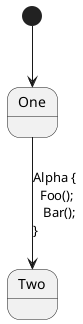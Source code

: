 {
  "sha1": "exdfwl4ba8w4376nmnx1fns64h07pqc",
  "insertion": {
    "when": "2024-06-01T09:03:05.209Z",
    "user": "plantuml@gmail.com"
  }
}
@startuml
skinparam defaultTextAlignment left
[*] --> One
One --> Two : Alpha {\n  Foo();\n   Bar();\n}
@enduml
